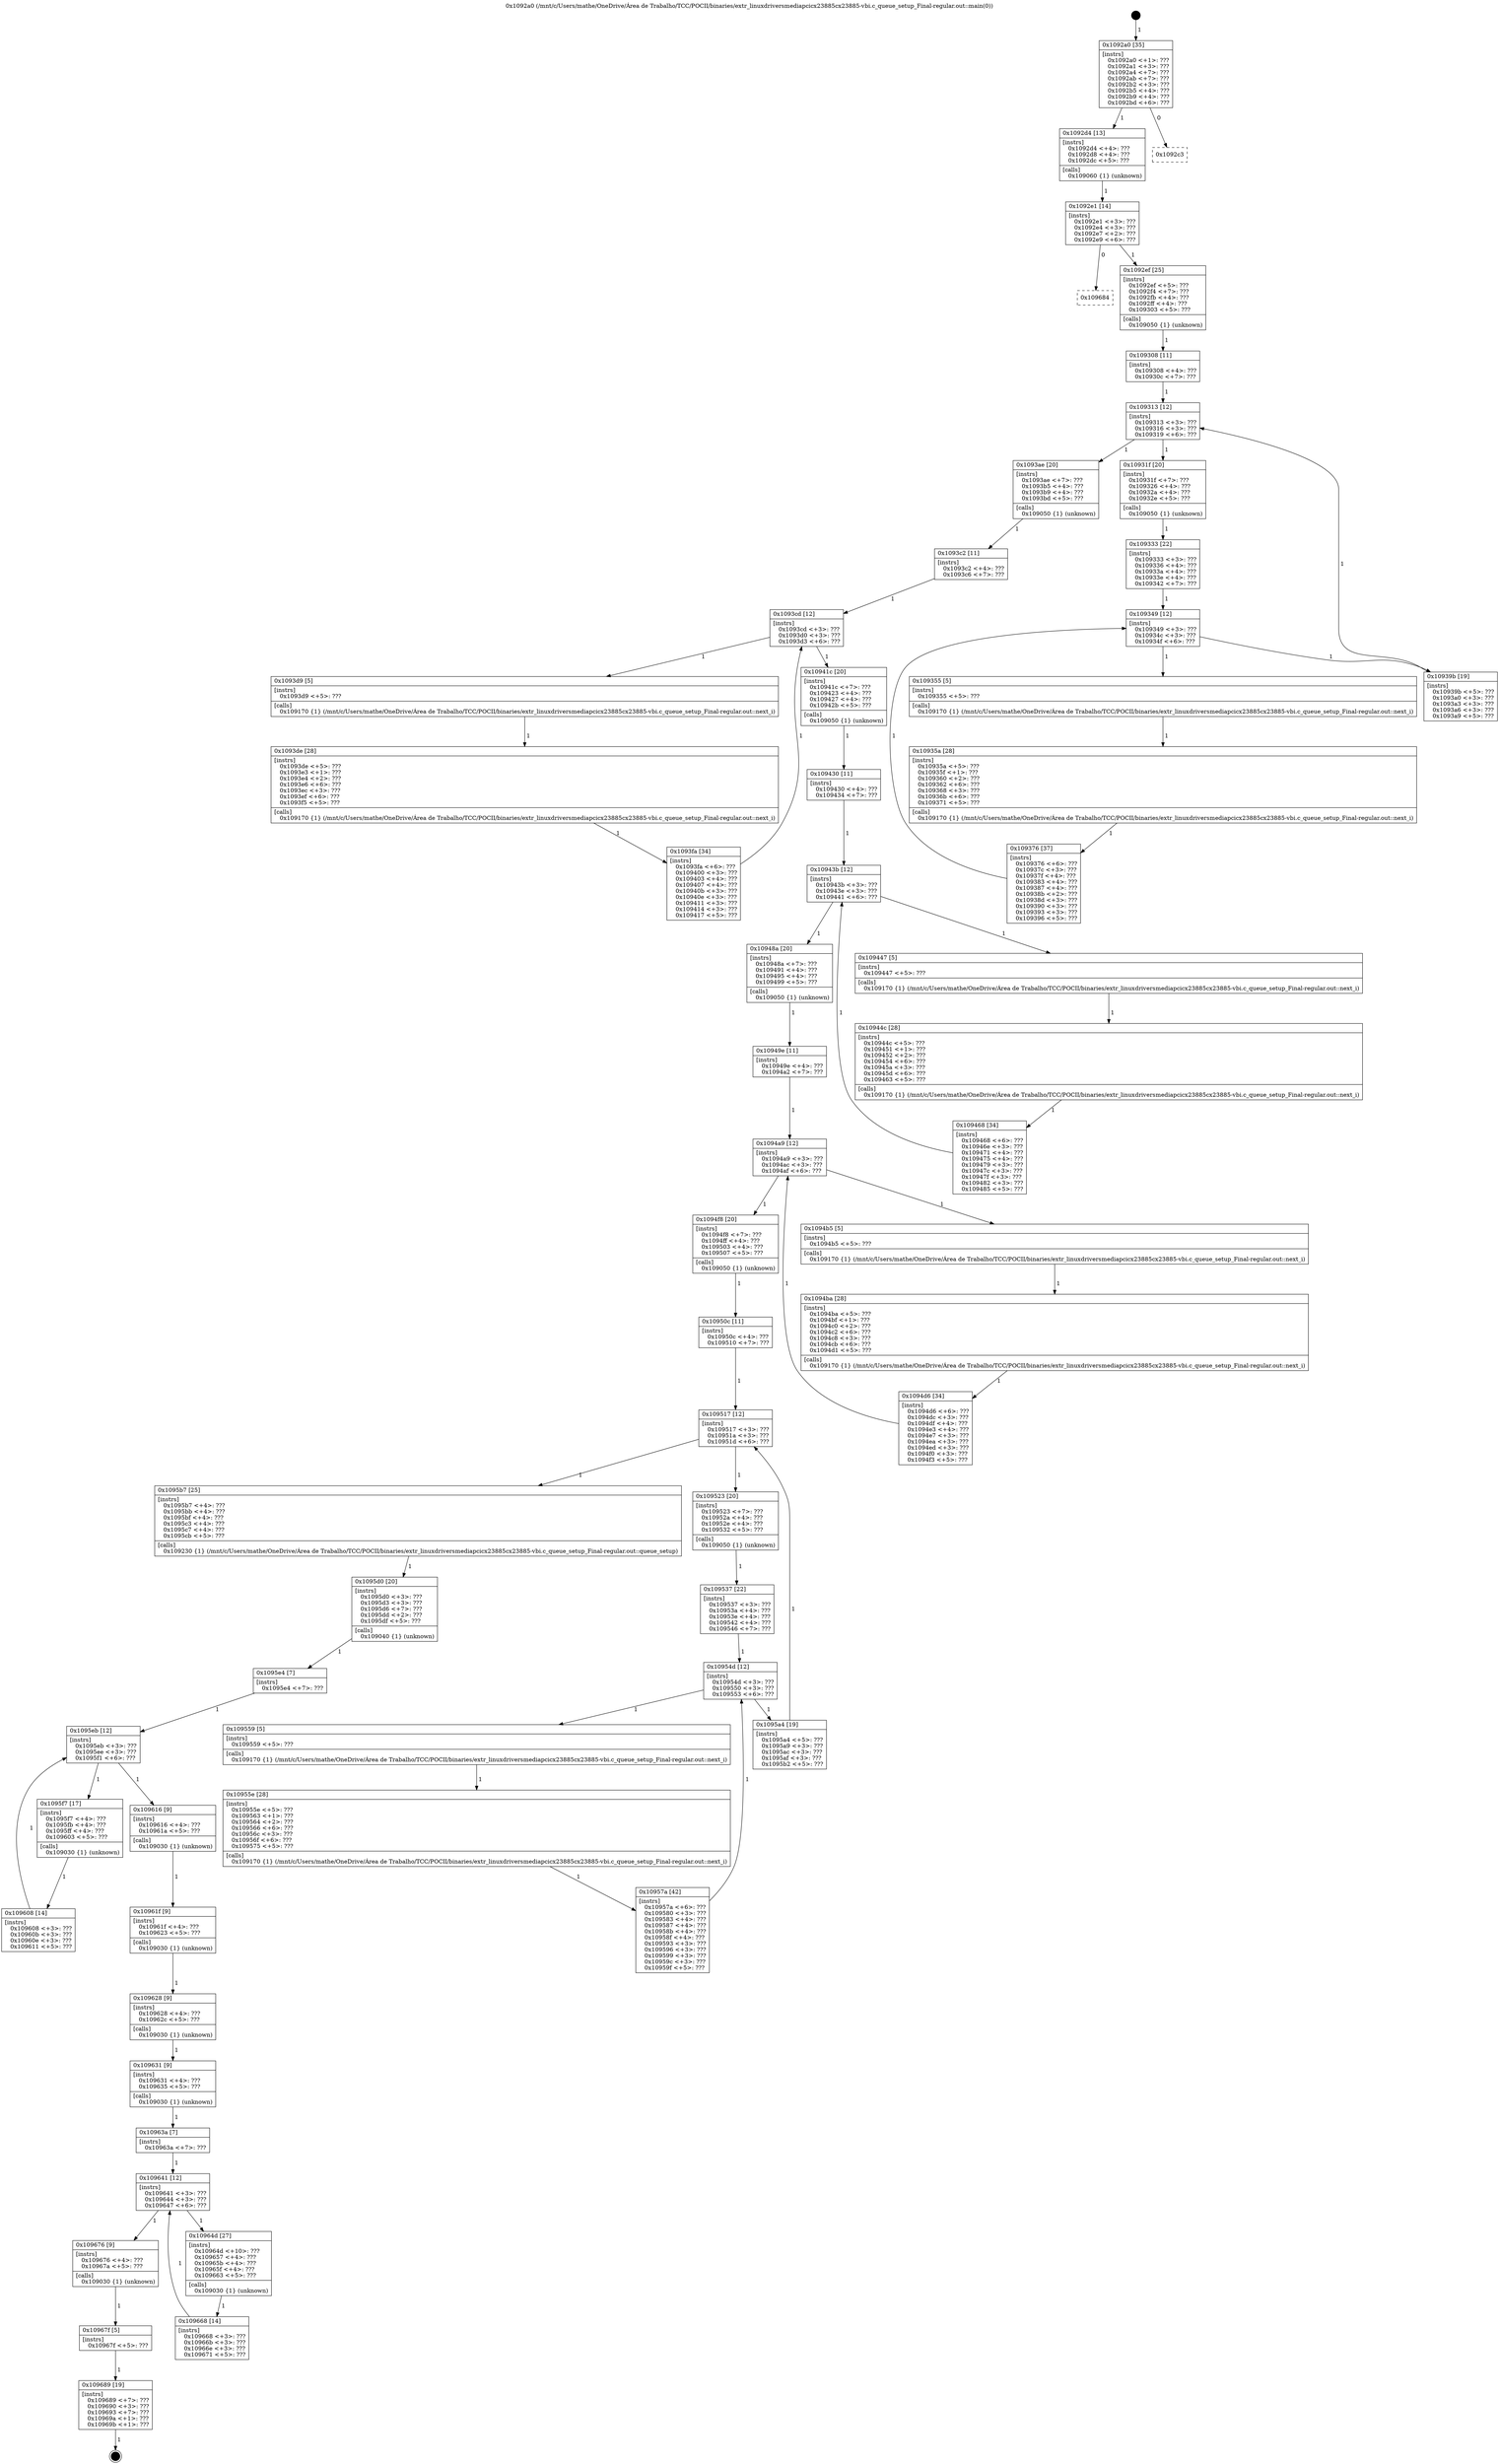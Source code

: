 digraph "0x1092a0" {
  label = "0x1092a0 (/mnt/c/Users/mathe/OneDrive/Área de Trabalho/TCC/POCII/binaries/extr_linuxdriversmediapcicx23885cx23885-vbi.c_queue_setup_Final-regular.out::main(0))"
  labelloc = "t"
  node[shape=record]

  Entry [label="",width=0.3,height=0.3,shape=circle,fillcolor=black,style=filled]
  "0x1092a0" [label="{
     0x1092a0 [35]\l
     | [instrs]\l
     &nbsp;&nbsp;0x1092a0 \<+1\>: ???\l
     &nbsp;&nbsp;0x1092a1 \<+3\>: ???\l
     &nbsp;&nbsp;0x1092a4 \<+7\>: ???\l
     &nbsp;&nbsp;0x1092ab \<+7\>: ???\l
     &nbsp;&nbsp;0x1092b2 \<+3\>: ???\l
     &nbsp;&nbsp;0x1092b5 \<+4\>: ???\l
     &nbsp;&nbsp;0x1092b9 \<+4\>: ???\l
     &nbsp;&nbsp;0x1092bd \<+6\>: ???\l
  }"]
  "0x1092d4" [label="{
     0x1092d4 [13]\l
     | [instrs]\l
     &nbsp;&nbsp;0x1092d4 \<+4\>: ???\l
     &nbsp;&nbsp;0x1092d8 \<+4\>: ???\l
     &nbsp;&nbsp;0x1092dc \<+5\>: ???\l
     | [calls]\l
     &nbsp;&nbsp;0x109060 \{1\} (unknown)\l
  }"]
  "0x1092c3" [label="{
     0x1092c3\l
  }", style=dashed]
  "0x1092e1" [label="{
     0x1092e1 [14]\l
     | [instrs]\l
     &nbsp;&nbsp;0x1092e1 \<+3\>: ???\l
     &nbsp;&nbsp;0x1092e4 \<+3\>: ???\l
     &nbsp;&nbsp;0x1092e7 \<+2\>: ???\l
     &nbsp;&nbsp;0x1092e9 \<+6\>: ???\l
  }"]
  "0x109684" [label="{
     0x109684\l
  }", style=dashed]
  "0x1092ef" [label="{
     0x1092ef [25]\l
     | [instrs]\l
     &nbsp;&nbsp;0x1092ef \<+5\>: ???\l
     &nbsp;&nbsp;0x1092f4 \<+7\>: ???\l
     &nbsp;&nbsp;0x1092fb \<+4\>: ???\l
     &nbsp;&nbsp;0x1092ff \<+4\>: ???\l
     &nbsp;&nbsp;0x109303 \<+5\>: ???\l
     | [calls]\l
     &nbsp;&nbsp;0x109050 \{1\} (unknown)\l
  }"]
  Exit [label="",width=0.3,height=0.3,shape=circle,fillcolor=black,style=filled,peripheries=2]
  "0x109313" [label="{
     0x109313 [12]\l
     | [instrs]\l
     &nbsp;&nbsp;0x109313 \<+3\>: ???\l
     &nbsp;&nbsp;0x109316 \<+3\>: ???\l
     &nbsp;&nbsp;0x109319 \<+6\>: ???\l
  }"]
  "0x1093ae" [label="{
     0x1093ae [20]\l
     | [instrs]\l
     &nbsp;&nbsp;0x1093ae \<+7\>: ???\l
     &nbsp;&nbsp;0x1093b5 \<+4\>: ???\l
     &nbsp;&nbsp;0x1093b9 \<+4\>: ???\l
     &nbsp;&nbsp;0x1093bd \<+5\>: ???\l
     | [calls]\l
     &nbsp;&nbsp;0x109050 \{1\} (unknown)\l
  }"]
  "0x10931f" [label="{
     0x10931f [20]\l
     | [instrs]\l
     &nbsp;&nbsp;0x10931f \<+7\>: ???\l
     &nbsp;&nbsp;0x109326 \<+4\>: ???\l
     &nbsp;&nbsp;0x10932a \<+4\>: ???\l
     &nbsp;&nbsp;0x10932e \<+5\>: ???\l
     | [calls]\l
     &nbsp;&nbsp;0x109050 \{1\} (unknown)\l
  }"]
  "0x109349" [label="{
     0x109349 [12]\l
     | [instrs]\l
     &nbsp;&nbsp;0x109349 \<+3\>: ???\l
     &nbsp;&nbsp;0x10934c \<+3\>: ???\l
     &nbsp;&nbsp;0x10934f \<+6\>: ???\l
  }"]
  "0x10939b" [label="{
     0x10939b [19]\l
     | [instrs]\l
     &nbsp;&nbsp;0x10939b \<+5\>: ???\l
     &nbsp;&nbsp;0x1093a0 \<+3\>: ???\l
     &nbsp;&nbsp;0x1093a3 \<+3\>: ???\l
     &nbsp;&nbsp;0x1093a6 \<+3\>: ???\l
     &nbsp;&nbsp;0x1093a9 \<+5\>: ???\l
  }"]
  "0x109355" [label="{
     0x109355 [5]\l
     | [instrs]\l
     &nbsp;&nbsp;0x109355 \<+5\>: ???\l
     | [calls]\l
     &nbsp;&nbsp;0x109170 \{1\} (/mnt/c/Users/mathe/OneDrive/Área de Trabalho/TCC/POCII/binaries/extr_linuxdriversmediapcicx23885cx23885-vbi.c_queue_setup_Final-regular.out::next_i)\l
  }"]
  "0x10935a" [label="{
     0x10935a [28]\l
     | [instrs]\l
     &nbsp;&nbsp;0x10935a \<+5\>: ???\l
     &nbsp;&nbsp;0x10935f \<+1\>: ???\l
     &nbsp;&nbsp;0x109360 \<+2\>: ???\l
     &nbsp;&nbsp;0x109362 \<+6\>: ???\l
     &nbsp;&nbsp;0x109368 \<+3\>: ???\l
     &nbsp;&nbsp;0x10936b \<+6\>: ???\l
     &nbsp;&nbsp;0x109371 \<+5\>: ???\l
     | [calls]\l
     &nbsp;&nbsp;0x109170 \{1\} (/mnt/c/Users/mathe/OneDrive/Área de Trabalho/TCC/POCII/binaries/extr_linuxdriversmediapcicx23885cx23885-vbi.c_queue_setup_Final-regular.out::next_i)\l
  }"]
  "0x109376" [label="{
     0x109376 [37]\l
     | [instrs]\l
     &nbsp;&nbsp;0x109376 \<+6\>: ???\l
     &nbsp;&nbsp;0x10937c \<+3\>: ???\l
     &nbsp;&nbsp;0x10937f \<+4\>: ???\l
     &nbsp;&nbsp;0x109383 \<+4\>: ???\l
     &nbsp;&nbsp;0x109387 \<+4\>: ???\l
     &nbsp;&nbsp;0x10938b \<+2\>: ???\l
     &nbsp;&nbsp;0x10938d \<+3\>: ???\l
     &nbsp;&nbsp;0x109390 \<+3\>: ???\l
     &nbsp;&nbsp;0x109393 \<+3\>: ???\l
     &nbsp;&nbsp;0x109396 \<+5\>: ???\l
  }"]
  "0x109333" [label="{
     0x109333 [22]\l
     | [instrs]\l
     &nbsp;&nbsp;0x109333 \<+3\>: ???\l
     &nbsp;&nbsp;0x109336 \<+4\>: ???\l
     &nbsp;&nbsp;0x10933a \<+4\>: ???\l
     &nbsp;&nbsp;0x10933e \<+4\>: ???\l
     &nbsp;&nbsp;0x109342 \<+7\>: ???\l
  }"]
  "0x109689" [label="{
     0x109689 [19]\l
     | [instrs]\l
     &nbsp;&nbsp;0x109689 \<+7\>: ???\l
     &nbsp;&nbsp;0x109690 \<+3\>: ???\l
     &nbsp;&nbsp;0x109693 \<+7\>: ???\l
     &nbsp;&nbsp;0x10969a \<+1\>: ???\l
     &nbsp;&nbsp;0x10969b \<+1\>: ???\l
  }"]
  "0x109308" [label="{
     0x109308 [11]\l
     | [instrs]\l
     &nbsp;&nbsp;0x109308 \<+4\>: ???\l
     &nbsp;&nbsp;0x10930c \<+7\>: ???\l
  }"]
  "0x1093cd" [label="{
     0x1093cd [12]\l
     | [instrs]\l
     &nbsp;&nbsp;0x1093cd \<+3\>: ???\l
     &nbsp;&nbsp;0x1093d0 \<+3\>: ???\l
     &nbsp;&nbsp;0x1093d3 \<+6\>: ???\l
  }"]
  "0x10941c" [label="{
     0x10941c [20]\l
     | [instrs]\l
     &nbsp;&nbsp;0x10941c \<+7\>: ???\l
     &nbsp;&nbsp;0x109423 \<+4\>: ???\l
     &nbsp;&nbsp;0x109427 \<+4\>: ???\l
     &nbsp;&nbsp;0x10942b \<+5\>: ???\l
     | [calls]\l
     &nbsp;&nbsp;0x109050 \{1\} (unknown)\l
  }"]
  "0x1093d9" [label="{
     0x1093d9 [5]\l
     | [instrs]\l
     &nbsp;&nbsp;0x1093d9 \<+5\>: ???\l
     | [calls]\l
     &nbsp;&nbsp;0x109170 \{1\} (/mnt/c/Users/mathe/OneDrive/Área de Trabalho/TCC/POCII/binaries/extr_linuxdriversmediapcicx23885cx23885-vbi.c_queue_setup_Final-regular.out::next_i)\l
  }"]
  "0x1093de" [label="{
     0x1093de [28]\l
     | [instrs]\l
     &nbsp;&nbsp;0x1093de \<+5\>: ???\l
     &nbsp;&nbsp;0x1093e3 \<+1\>: ???\l
     &nbsp;&nbsp;0x1093e4 \<+2\>: ???\l
     &nbsp;&nbsp;0x1093e6 \<+6\>: ???\l
     &nbsp;&nbsp;0x1093ec \<+3\>: ???\l
     &nbsp;&nbsp;0x1093ef \<+6\>: ???\l
     &nbsp;&nbsp;0x1093f5 \<+5\>: ???\l
     | [calls]\l
     &nbsp;&nbsp;0x109170 \{1\} (/mnt/c/Users/mathe/OneDrive/Área de Trabalho/TCC/POCII/binaries/extr_linuxdriversmediapcicx23885cx23885-vbi.c_queue_setup_Final-regular.out::next_i)\l
  }"]
  "0x1093fa" [label="{
     0x1093fa [34]\l
     | [instrs]\l
     &nbsp;&nbsp;0x1093fa \<+6\>: ???\l
     &nbsp;&nbsp;0x109400 \<+3\>: ???\l
     &nbsp;&nbsp;0x109403 \<+4\>: ???\l
     &nbsp;&nbsp;0x109407 \<+4\>: ???\l
     &nbsp;&nbsp;0x10940b \<+3\>: ???\l
     &nbsp;&nbsp;0x10940e \<+3\>: ???\l
     &nbsp;&nbsp;0x109411 \<+3\>: ???\l
     &nbsp;&nbsp;0x109414 \<+3\>: ???\l
     &nbsp;&nbsp;0x109417 \<+5\>: ???\l
  }"]
  "0x1093c2" [label="{
     0x1093c2 [11]\l
     | [instrs]\l
     &nbsp;&nbsp;0x1093c2 \<+4\>: ???\l
     &nbsp;&nbsp;0x1093c6 \<+7\>: ???\l
  }"]
  "0x10943b" [label="{
     0x10943b [12]\l
     | [instrs]\l
     &nbsp;&nbsp;0x10943b \<+3\>: ???\l
     &nbsp;&nbsp;0x10943e \<+3\>: ???\l
     &nbsp;&nbsp;0x109441 \<+6\>: ???\l
  }"]
  "0x10948a" [label="{
     0x10948a [20]\l
     | [instrs]\l
     &nbsp;&nbsp;0x10948a \<+7\>: ???\l
     &nbsp;&nbsp;0x109491 \<+4\>: ???\l
     &nbsp;&nbsp;0x109495 \<+4\>: ???\l
     &nbsp;&nbsp;0x109499 \<+5\>: ???\l
     | [calls]\l
     &nbsp;&nbsp;0x109050 \{1\} (unknown)\l
  }"]
  "0x109447" [label="{
     0x109447 [5]\l
     | [instrs]\l
     &nbsp;&nbsp;0x109447 \<+5\>: ???\l
     | [calls]\l
     &nbsp;&nbsp;0x109170 \{1\} (/mnt/c/Users/mathe/OneDrive/Área de Trabalho/TCC/POCII/binaries/extr_linuxdriversmediapcicx23885cx23885-vbi.c_queue_setup_Final-regular.out::next_i)\l
  }"]
  "0x10944c" [label="{
     0x10944c [28]\l
     | [instrs]\l
     &nbsp;&nbsp;0x10944c \<+5\>: ???\l
     &nbsp;&nbsp;0x109451 \<+1\>: ???\l
     &nbsp;&nbsp;0x109452 \<+2\>: ???\l
     &nbsp;&nbsp;0x109454 \<+6\>: ???\l
     &nbsp;&nbsp;0x10945a \<+3\>: ???\l
     &nbsp;&nbsp;0x10945d \<+6\>: ???\l
     &nbsp;&nbsp;0x109463 \<+5\>: ???\l
     | [calls]\l
     &nbsp;&nbsp;0x109170 \{1\} (/mnt/c/Users/mathe/OneDrive/Área de Trabalho/TCC/POCII/binaries/extr_linuxdriversmediapcicx23885cx23885-vbi.c_queue_setup_Final-regular.out::next_i)\l
  }"]
  "0x109468" [label="{
     0x109468 [34]\l
     | [instrs]\l
     &nbsp;&nbsp;0x109468 \<+6\>: ???\l
     &nbsp;&nbsp;0x10946e \<+3\>: ???\l
     &nbsp;&nbsp;0x109471 \<+4\>: ???\l
     &nbsp;&nbsp;0x109475 \<+4\>: ???\l
     &nbsp;&nbsp;0x109479 \<+3\>: ???\l
     &nbsp;&nbsp;0x10947c \<+3\>: ???\l
     &nbsp;&nbsp;0x10947f \<+3\>: ???\l
     &nbsp;&nbsp;0x109482 \<+3\>: ???\l
     &nbsp;&nbsp;0x109485 \<+5\>: ???\l
  }"]
  "0x109430" [label="{
     0x109430 [11]\l
     | [instrs]\l
     &nbsp;&nbsp;0x109430 \<+4\>: ???\l
     &nbsp;&nbsp;0x109434 \<+7\>: ???\l
  }"]
  "0x1094a9" [label="{
     0x1094a9 [12]\l
     | [instrs]\l
     &nbsp;&nbsp;0x1094a9 \<+3\>: ???\l
     &nbsp;&nbsp;0x1094ac \<+3\>: ???\l
     &nbsp;&nbsp;0x1094af \<+6\>: ???\l
  }"]
  "0x1094f8" [label="{
     0x1094f8 [20]\l
     | [instrs]\l
     &nbsp;&nbsp;0x1094f8 \<+7\>: ???\l
     &nbsp;&nbsp;0x1094ff \<+4\>: ???\l
     &nbsp;&nbsp;0x109503 \<+4\>: ???\l
     &nbsp;&nbsp;0x109507 \<+5\>: ???\l
     | [calls]\l
     &nbsp;&nbsp;0x109050 \{1\} (unknown)\l
  }"]
  "0x1094b5" [label="{
     0x1094b5 [5]\l
     | [instrs]\l
     &nbsp;&nbsp;0x1094b5 \<+5\>: ???\l
     | [calls]\l
     &nbsp;&nbsp;0x109170 \{1\} (/mnt/c/Users/mathe/OneDrive/Área de Trabalho/TCC/POCII/binaries/extr_linuxdriversmediapcicx23885cx23885-vbi.c_queue_setup_Final-regular.out::next_i)\l
  }"]
  "0x1094ba" [label="{
     0x1094ba [28]\l
     | [instrs]\l
     &nbsp;&nbsp;0x1094ba \<+5\>: ???\l
     &nbsp;&nbsp;0x1094bf \<+1\>: ???\l
     &nbsp;&nbsp;0x1094c0 \<+2\>: ???\l
     &nbsp;&nbsp;0x1094c2 \<+6\>: ???\l
     &nbsp;&nbsp;0x1094c8 \<+3\>: ???\l
     &nbsp;&nbsp;0x1094cb \<+6\>: ???\l
     &nbsp;&nbsp;0x1094d1 \<+5\>: ???\l
     | [calls]\l
     &nbsp;&nbsp;0x109170 \{1\} (/mnt/c/Users/mathe/OneDrive/Área de Trabalho/TCC/POCII/binaries/extr_linuxdriversmediapcicx23885cx23885-vbi.c_queue_setup_Final-regular.out::next_i)\l
  }"]
  "0x1094d6" [label="{
     0x1094d6 [34]\l
     | [instrs]\l
     &nbsp;&nbsp;0x1094d6 \<+6\>: ???\l
     &nbsp;&nbsp;0x1094dc \<+3\>: ???\l
     &nbsp;&nbsp;0x1094df \<+4\>: ???\l
     &nbsp;&nbsp;0x1094e3 \<+4\>: ???\l
     &nbsp;&nbsp;0x1094e7 \<+3\>: ???\l
     &nbsp;&nbsp;0x1094ea \<+3\>: ???\l
     &nbsp;&nbsp;0x1094ed \<+3\>: ???\l
     &nbsp;&nbsp;0x1094f0 \<+3\>: ???\l
     &nbsp;&nbsp;0x1094f3 \<+5\>: ???\l
  }"]
  "0x10949e" [label="{
     0x10949e [11]\l
     | [instrs]\l
     &nbsp;&nbsp;0x10949e \<+4\>: ???\l
     &nbsp;&nbsp;0x1094a2 \<+7\>: ???\l
  }"]
  "0x109517" [label="{
     0x109517 [12]\l
     | [instrs]\l
     &nbsp;&nbsp;0x109517 \<+3\>: ???\l
     &nbsp;&nbsp;0x10951a \<+3\>: ???\l
     &nbsp;&nbsp;0x10951d \<+6\>: ???\l
  }"]
  "0x1095b7" [label="{
     0x1095b7 [25]\l
     | [instrs]\l
     &nbsp;&nbsp;0x1095b7 \<+4\>: ???\l
     &nbsp;&nbsp;0x1095bb \<+4\>: ???\l
     &nbsp;&nbsp;0x1095bf \<+4\>: ???\l
     &nbsp;&nbsp;0x1095c3 \<+4\>: ???\l
     &nbsp;&nbsp;0x1095c7 \<+4\>: ???\l
     &nbsp;&nbsp;0x1095cb \<+5\>: ???\l
     | [calls]\l
     &nbsp;&nbsp;0x109230 \{1\} (/mnt/c/Users/mathe/OneDrive/Área de Trabalho/TCC/POCII/binaries/extr_linuxdriversmediapcicx23885cx23885-vbi.c_queue_setup_Final-regular.out::queue_setup)\l
  }"]
  "0x109523" [label="{
     0x109523 [20]\l
     | [instrs]\l
     &nbsp;&nbsp;0x109523 \<+7\>: ???\l
     &nbsp;&nbsp;0x10952a \<+4\>: ???\l
     &nbsp;&nbsp;0x10952e \<+4\>: ???\l
     &nbsp;&nbsp;0x109532 \<+5\>: ???\l
     | [calls]\l
     &nbsp;&nbsp;0x109050 \{1\} (unknown)\l
  }"]
  "0x10954d" [label="{
     0x10954d [12]\l
     | [instrs]\l
     &nbsp;&nbsp;0x10954d \<+3\>: ???\l
     &nbsp;&nbsp;0x109550 \<+3\>: ???\l
     &nbsp;&nbsp;0x109553 \<+6\>: ???\l
  }"]
  "0x1095a4" [label="{
     0x1095a4 [19]\l
     | [instrs]\l
     &nbsp;&nbsp;0x1095a4 \<+5\>: ???\l
     &nbsp;&nbsp;0x1095a9 \<+3\>: ???\l
     &nbsp;&nbsp;0x1095ac \<+3\>: ???\l
     &nbsp;&nbsp;0x1095af \<+3\>: ???\l
     &nbsp;&nbsp;0x1095b2 \<+5\>: ???\l
  }"]
  "0x109559" [label="{
     0x109559 [5]\l
     | [instrs]\l
     &nbsp;&nbsp;0x109559 \<+5\>: ???\l
     | [calls]\l
     &nbsp;&nbsp;0x109170 \{1\} (/mnt/c/Users/mathe/OneDrive/Área de Trabalho/TCC/POCII/binaries/extr_linuxdriversmediapcicx23885cx23885-vbi.c_queue_setup_Final-regular.out::next_i)\l
  }"]
  "0x10955e" [label="{
     0x10955e [28]\l
     | [instrs]\l
     &nbsp;&nbsp;0x10955e \<+5\>: ???\l
     &nbsp;&nbsp;0x109563 \<+1\>: ???\l
     &nbsp;&nbsp;0x109564 \<+2\>: ???\l
     &nbsp;&nbsp;0x109566 \<+6\>: ???\l
     &nbsp;&nbsp;0x10956c \<+3\>: ???\l
     &nbsp;&nbsp;0x10956f \<+6\>: ???\l
     &nbsp;&nbsp;0x109575 \<+5\>: ???\l
     | [calls]\l
     &nbsp;&nbsp;0x109170 \{1\} (/mnt/c/Users/mathe/OneDrive/Área de Trabalho/TCC/POCII/binaries/extr_linuxdriversmediapcicx23885cx23885-vbi.c_queue_setup_Final-regular.out::next_i)\l
  }"]
  "0x10957a" [label="{
     0x10957a [42]\l
     | [instrs]\l
     &nbsp;&nbsp;0x10957a \<+6\>: ???\l
     &nbsp;&nbsp;0x109580 \<+3\>: ???\l
     &nbsp;&nbsp;0x109583 \<+4\>: ???\l
     &nbsp;&nbsp;0x109587 \<+4\>: ???\l
     &nbsp;&nbsp;0x10958b \<+4\>: ???\l
     &nbsp;&nbsp;0x10958f \<+4\>: ???\l
     &nbsp;&nbsp;0x109593 \<+3\>: ???\l
     &nbsp;&nbsp;0x109596 \<+3\>: ???\l
     &nbsp;&nbsp;0x109599 \<+3\>: ???\l
     &nbsp;&nbsp;0x10959c \<+3\>: ???\l
     &nbsp;&nbsp;0x10959f \<+5\>: ???\l
  }"]
  "0x109537" [label="{
     0x109537 [22]\l
     | [instrs]\l
     &nbsp;&nbsp;0x109537 \<+3\>: ???\l
     &nbsp;&nbsp;0x10953a \<+4\>: ???\l
     &nbsp;&nbsp;0x10953e \<+4\>: ???\l
     &nbsp;&nbsp;0x109542 \<+4\>: ???\l
     &nbsp;&nbsp;0x109546 \<+7\>: ???\l
  }"]
  "0x10967f" [label="{
     0x10967f [5]\l
     | [instrs]\l
     &nbsp;&nbsp;0x10967f \<+5\>: ???\l
  }"]
  "0x10950c" [label="{
     0x10950c [11]\l
     | [instrs]\l
     &nbsp;&nbsp;0x10950c \<+4\>: ???\l
     &nbsp;&nbsp;0x109510 \<+7\>: ???\l
  }"]
  "0x1095d0" [label="{
     0x1095d0 [20]\l
     | [instrs]\l
     &nbsp;&nbsp;0x1095d0 \<+3\>: ???\l
     &nbsp;&nbsp;0x1095d3 \<+3\>: ???\l
     &nbsp;&nbsp;0x1095d6 \<+7\>: ???\l
     &nbsp;&nbsp;0x1095dd \<+2\>: ???\l
     &nbsp;&nbsp;0x1095df \<+5\>: ???\l
     | [calls]\l
     &nbsp;&nbsp;0x109040 \{1\} (unknown)\l
  }"]
  "0x1095eb" [label="{
     0x1095eb [12]\l
     | [instrs]\l
     &nbsp;&nbsp;0x1095eb \<+3\>: ???\l
     &nbsp;&nbsp;0x1095ee \<+3\>: ???\l
     &nbsp;&nbsp;0x1095f1 \<+6\>: ???\l
  }"]
  "0x109616" [label="{
     0x109616 [9]\l
     | [instrs]\l
     &nbsp;&nbsp;0x109616 \<+4\>: ???\l
     &nbsp;&nbsp;0x10961a \<+5\>: ???\l
     | [calls]\l
     &nbsp;&nbsp;0x109030 \{1\} (unknown)\l
  }"]
  "0x1095f7" [label="{
     0x1095f7 [17]\l
     | [instrs]\l
     &nbsp;&nbsp;0x1095f7 \<+4\>: ???\l
     &nbsp;&nbsp;0x1095fb \<+4\>: ???\l
     &nbsp;&nbsp;0x1095ff \<+4\>: ???\l
     &nbsp;&nbsp;0x109603 \<+5\>: ???\l
     | [calls]\l
     &nbsp;&nbsp;0x109030 \{1\} (unknown)\l
  }"]
  "0x109608" [label="{
     0x109608 [14]\l
     | [instrs]\l
     &nbsp;&nbsp;0x109608 \<+3\>: ???\l
     &nbsp;&nbsp;0x10960b \<+3\>: ???\l
     &nbsp;&nbsp;0x10960e \<+3\>: ???\l
     &nbsp;&nbsp;0x109611 \<+5\>: ???\l
  }"]
  "0x1095e4" [label="{
     0x1095e4 [7]\l
     | [instrs]\l
     &nbsp;&nbsp;0x1095e4 \<+7\>: ???\l
  }"]
  "0x10961f" [label="{
     0x10961f [9]\l
     | [instrs]\l
     &nbsp;&nbsp;0x10961f \<+4\>: ???\l
     &nbsp;&nbsp;0x109623 \<+5\>: ???\l
     | [calls]\l
     &nbsp;&nbsp;0x109030 \{1\} (unknown)\l
  }"]
  "0x109628" [label="{
     0x109628 [9]\l
     | [instrs]\l
     &nbsp;&nbsp;0x109628 \<+4\>: ???\l
     &nbsp;&nbsp;0x10962c \<+5\>: ???\l
     | [calls]\l
     &nbsp;&nbsp;0x109030 \{1\} (unknown)\l
  }"]
  "0x109631" [label="{
     0x109631 [9]\l
     | [instrs]\l
     &nbsp;&nbsp;0x109631 \<+4\>: ???\l
     &nbsp;&nbsp;0x109635 \<+5\>: ???\l
     | [calls]\l
     &nbsp;&nbsp;0x109030 \{1\} (unknown)\l
  }"]
  "0x109641" [label="{
     0x109641 [12]\l
     | [instrs]\l
     &nbsp;&nbsp;0x109641 \<+3\>: ???\l
     &nbsp;&nbsp;0x109644 \<+3\>: ???\l
     &nbsp;&nbsp;0x109647 \<+6\>: ???\l
  }"]
  "0x109676" [label="{
     0x109676 [9]\l
     | [instrs]\l
     &nbsp;&nbsp;0x109676 \<+4\>: ???\l
     &nbsp;&nbsp;0x10967a \<+5\>: ???\l
     | [calls]\l
     &nbsp;&nbsp;0x109030 \{1\} (unknown)\l
  }"]
  "0x10964d" [label="{
     0x10964d [27]\l
     | [instrs]\l
     &nbsp;&nbsp;0x10964d \<+10\>: ???\l
     &nbsp;&nbsp;0x109657 \<+4\>: ???\l
     &nbsp;&nbsp;0x10965b \<+4\>: ???\l
     &nbsp;&nbsp;0x10965f \<+4\>: ???\l
     &nbsp;&nbsp;0x109663 \<+5\>: ???\l
     | [calls]\l
     &nbsp;&nbsp;0x109030 \{1\} (unknown)\l
  }"]
  "0x109668" [label="{
     0x109668 [14]\l
     | [instrs]\l
     &nbsp;&nbsp;0x109668 \<+3\>: ???\l
     &nbsp;&nbsp;0x10966b \<+3\>: ???\l
     &nbsp;&nbsp;0x10966e \<+3\>: ???\l
     &nbsp;&nbsp;0x109671 \<+5\>: ???\l
  }"]
  "0x10963a" [label="{
     0x10963a [7]\l
     | [instrs]\l
     &nbsp;&nbsp;0x10963a \<+7\>: ???\l
  }"]
  Entry -> "0x1092a0" [label=" 1"]
  "0x1092a0" -> "0x1092d4" [label=" 1"]
  "0x1092a0" -> "0x1092c3" [label=" 0"]
  "0x1092d4" -> "0x1092e1" [label=" 1"]
  "0x1092e1" -> "0x109684" [label=" 0"]
  "0x1092e1" -> "0x1092ef" [label=" 1"]
  "0x109689" -> Exit [label=" 1"]
  "0x1092ef" -> "0x109308" [label=" 1"]
  "0x109313" -> "0x1093ae" [label=" 1"]
  "0x109313" -> "0x10931f" [label=" 1"]
  "0x10931f" -> "0x109333" [label=" 1"]
  "0x109349" -> "0x10939b" [label=" 1"]
  "0x109349" -> "0x109355" [label=" 1"]
  "0x109355" -> "0x10935a" [label=" 1"]
  "0x10935a" -> "0x109376" [label=" 1"]
  "0x109333" -> "0x109349" [label=" 1"]
  "0x109376" -> "0x109349" [label=" 1"]
  "0x10967f" -> "0x109689" [label=" 1"]
  "0x109308" -> "0x109313" [label=" 1"]
  "0x10939b" -> "0x109313" [label=" 1"]
  "0x1093ae" -> "0x1093c2" [label=" 1"]
  "0x1093cd" -> "0x10941c" [label=" 1"]
  "0x1093cd" -> "0x1093d9" [label=" 1"]
  "0x1093d9" -> "0x1093de" [label=" 1"]
  "0x1093de" -> "0x1093fa" [label=" 1"]
  "0x1093c2" -> "0x1093cd" [label=" 1"]
  "0x1093fa" -> "0x1093cd" [label=" 1"]
  "0x10941c" -> "0x109430" [label=" 1"]
  "0x10943b" -> "0x10948a" [label=" 1"]
  "0x10943b" -> "0x109447" [label=" 1"]
  "0x109447" -> "0x10944c" [label=" 1"]
  "0x10944c" -> "0x109468" [label=" 1"]
  "0x109430" -> "0x10943b" [label=" 1"]
  "0x109468" -> "0x10943b" [label=" 1"]
  "0x10948a" -> "0x10949e" [label=" 1"]
  "0x1094a9" -> "0x1094f8" [label=" 1"]
  "0x1094a9" -> "0x1094b5" [label=" 1"]
  "0x1094b5" -> "0x1094ba" [label=" 1"]
  "0x1094ba" -> "0x1094d6" [label=" 1"]
  "0x10949e" -> "0x1094a9" [label=" 1"]
  "0x1094d6" -> "0x1094a9" [label=" 1"]
  "0x1094f8" -> "0x10950c" [label=" 1"]
  "0x109517" -> "0x1095b7" [label=" 1"]
  "0x109517" -> "0x109523" [label=" 1"]
  "0x109523" -> "0x109537" [label=" 1"]
  "0x10954d" -> "0x1095a4" [label=" 1"]
  "0x10954d" -> "0x109559" [label=" 1"]
  "0x109559" -> "0x10955e" [label=" 1"]
  "0x10955e" -> "0x10957a" [label=" 1"]
  "0x109537" -> "0x10954d" [label=" 1"]
  "0x10957a" -> "0x10954d" [label=" 1"]
  "0x109676" -> "0x10967f" [label=" 1"]
  "0x10950c" -> "0x109517" [label=" 1"]
  "0x1095a4" -> "0x109517" [label=" 1"]
  "0x1095b7" -> "0x1095d0" [label=" 1"]
  "0x1095d0" -> "0x1095e4" [label=" 1"]
  "0x1095eb" -> "0x109616" [label=" 1"]
  "0x1095eb" -> "0x1095f7" [label=" 1"]
  "0x1095f7" -> "0x109608" [label=" 1"]
  "0x1095e4" -> "0x1095eb" [label=" 1"]
  "0x109608" -> "0x1095eb" [label=" 1"]
  "0x109616" -> "0x10961f" [label=" 1"]
  "0x10961f" -> "0x109628" [label=" 1"]
  "0x109628" -> "0x109631" [label=" 1"]
  "0x109631" -> "0x10963a" [label=" 1"]
  "0x109641" -> "0x109676" [label=" 1"]
  "0x109641" -> "0x10964d" [label=" 1"]
  "0x10964d" -> "0x109668" [label=" 1"]
  "0x10963a" -> "0x109641" [label=" 1"]
  "0x109668" -> "0x109641" [label=" 1"]
}
